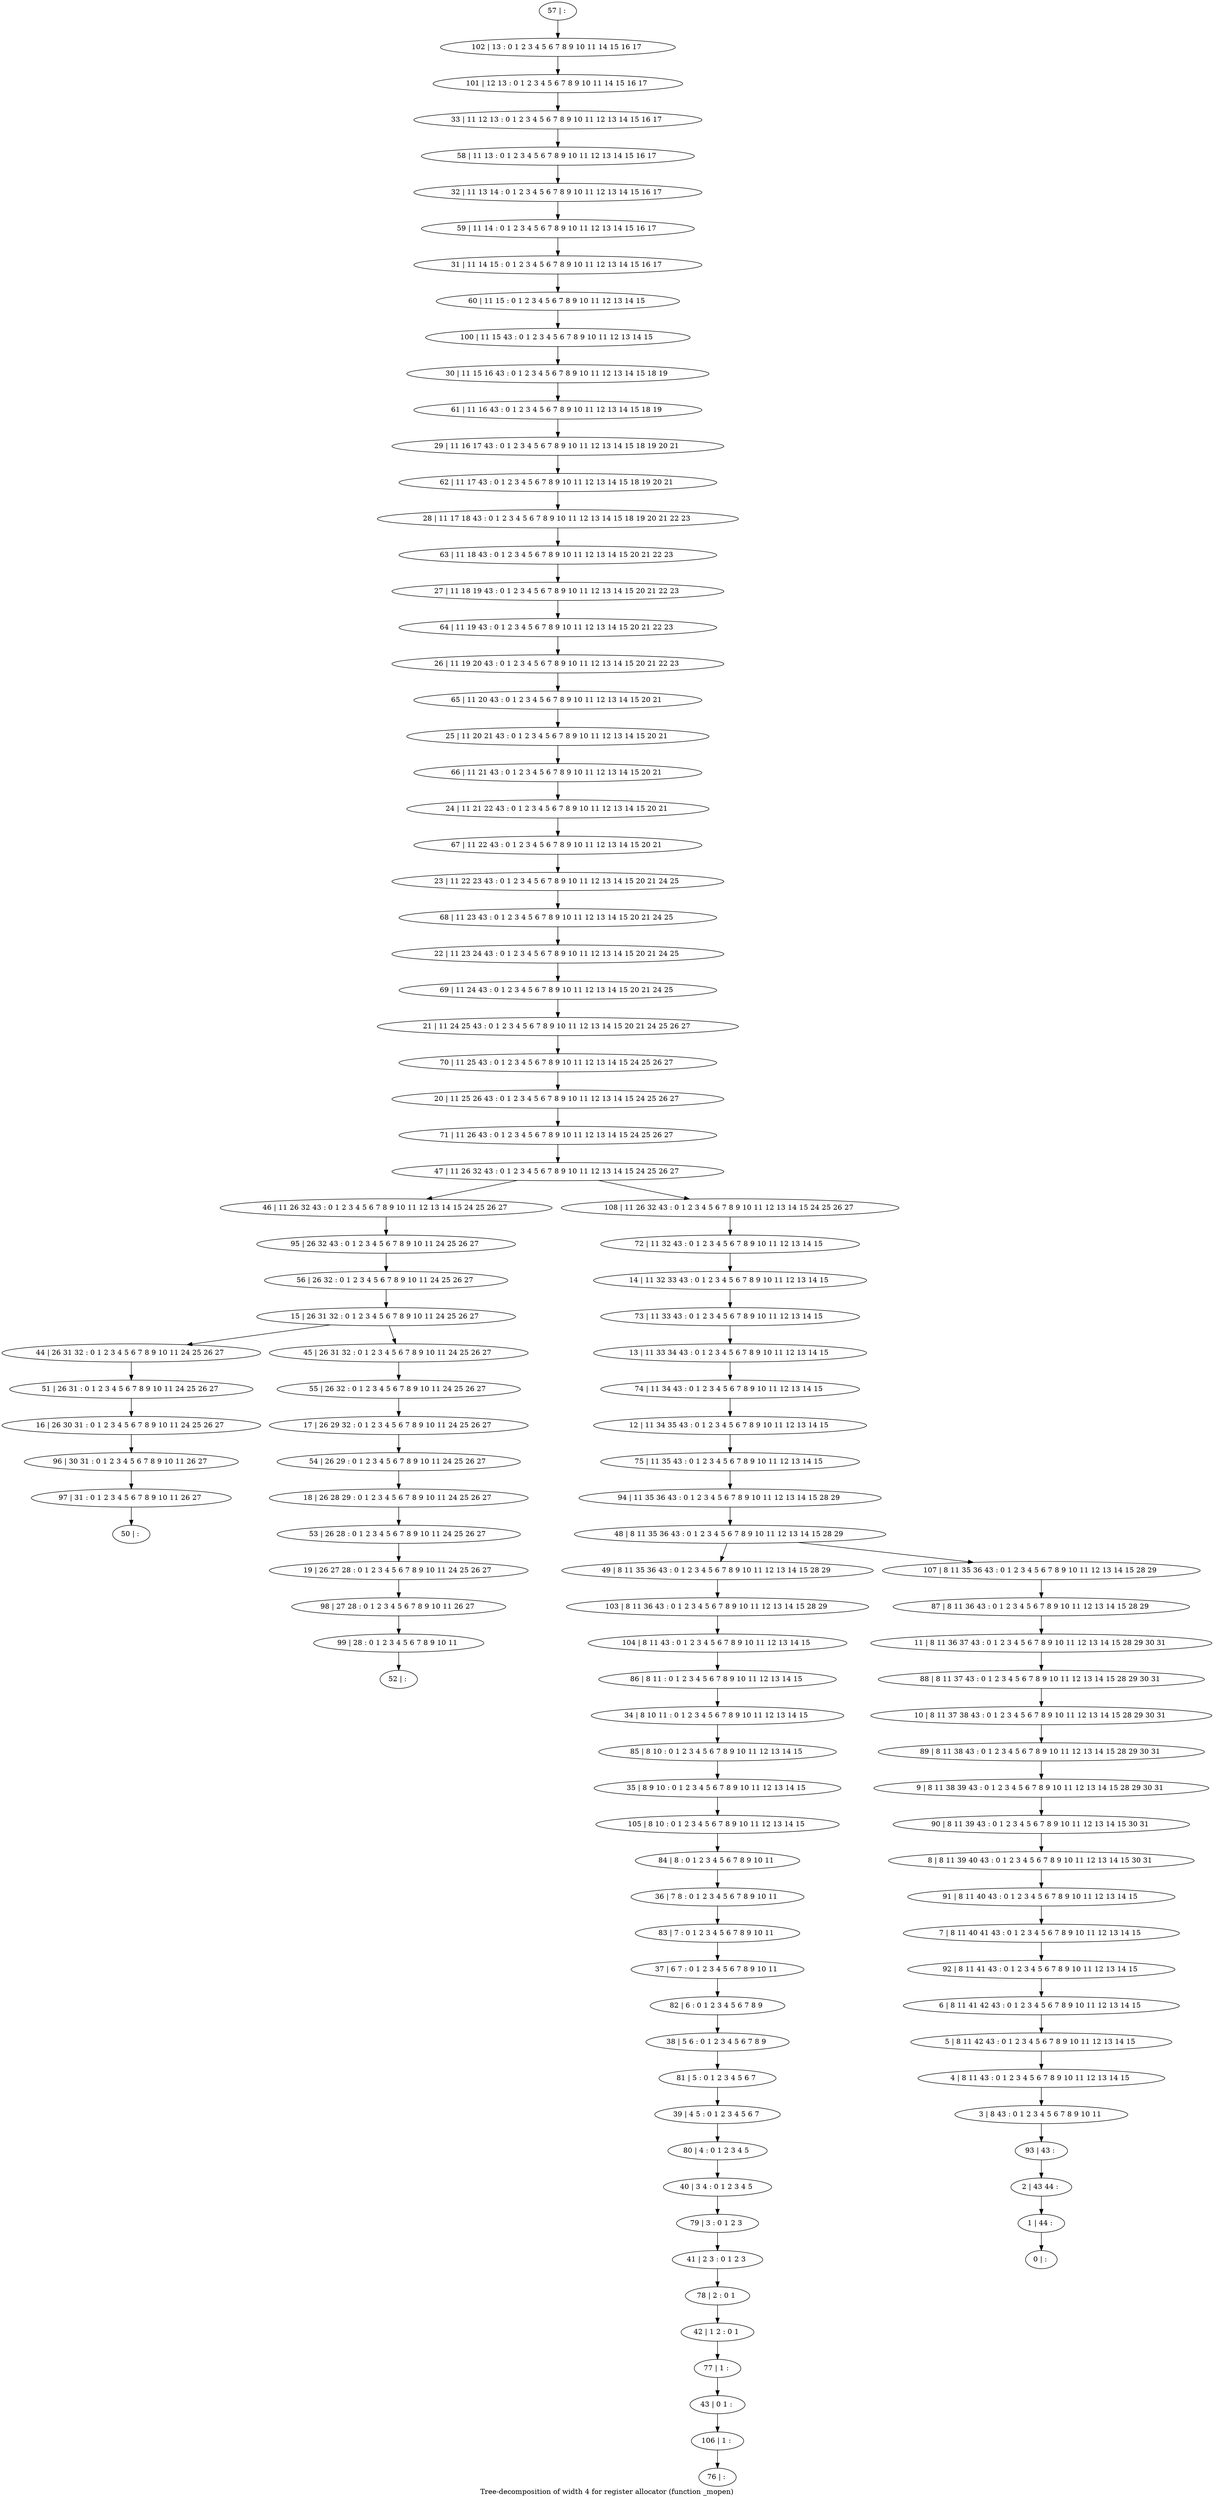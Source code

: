 digraph G {
graph [label="Tree-decomposition of width 4 for register allocator (function _mopen)"]
0[label="0 | : "];
1[label="1 | 44 : "];
2[label="2 | 43 44 : "];
3[label="3 | 8 43 : 0 1 2 3 4 5 6 7 8 9 10 11 "];
4[label="4 | 8 11 43 : 0 1 2 3 4 5 6 7 8 9 10 11 12 13 14 15 "];
5[label="5 | 8 11 42 43 : 0 1 2 3 4 5 6 7 8 9 10 11 12 13 14 15 "];
6[label="6 | 8 11 41 42 43 : 0 1 2 3 4 5 6 7 8 9 10 11 12 13 14 15 "];
7[label="7 | 8 11 40 41 43 : 0 1 2 3 4 5 6 7 8 9 10 11 12 13 14 15 "];
8[label="8 | 8 11 39 40 43 : 0 1 2 3 4 5 6 7 8 9 10 11 12 13 14 15 30 31 "];
9[label="9 | 8 11 38 39 43 : 0 1 2 3 4 5 6 7 8 9 10 11 12 13 14 15 28 29 30 31 "];
10[label="10 | 8 11 37 38 43 : 0 1 2 3 4 5 6 7 8 9 10 11 12 13 14 15 28 29 30 31 "];
11[label="11 | 8 11 36 37 43 : 0 1 2 3 4 5 6 7 8 9 10 11 12 13 14 15 28 29 30 31 "];
12[label="12 | 11 34 35 43 : 0 1 2 3 4 5 6 7 8 9 10 11 12 13 14 15 "];
13[label="13 | 11 33 34 43 : 0 1 2 3 4 5 6 7 8 9 10 11 12 13 14 15 "];
14[label="14 | 11 32 33 43 : 0 1 2 3 4 5 6 7 8 9 10 11 12 13 14 15 "];
15[label="15 | 26 31 32 : 0 1 2 3 4 5 6 7 8 9 10 11 24 25 26 27 "];
16[label="16 | 26 30 31 : 0 1 2 3 4 5 6 7 8 9 10 11 24 25 26 27 "];
17[label="17 | 26 29 32 : 0 1 2 3 4 5 6 7 8 9 10 11 24 25 26 27 "];
18[label="18 | 26 28 29 : 0 1 2 3 4 5 6 7 8 9 10 11 24 25 26 27 "];
19[label="19 | 26 27 28 : 0 1 2 3 4 5 6 7 8 9 10 11 24 25 26 27 "];
20[label="20 | 11 25 26 43 : 0 1 2 3 4 5 6 7 8 9 10 11 12 13 14 15 24 25 26 27 "];
21[label="21 | 11 24 25 43 : 0 1 2 3 4 5 6 7 8 9 10 11 12 13 14 15 20 21 24 25 26 27 "];
22[label="22 | 11 23 24 43 : 0 1 2 3 4 5 6 7 8 9 10 11 12 13 14 15 20 21 24 25 "];
23[label="23 | 11 22 23 43 : 0 1 2 3 4 5 6 7 8 9 10 11 12 13 14 15 20 21 24 25 "];
24[label="24 | 11 21 22 43 : 0 1 2 3 4 5 6 7 8 9 10 11 12 13 14 15 20 21 "];
25[label="25 | 11 20 21 43 : 0 1 2 3 4 5 6 7 8 9 10 11 12 13 14 15 20 21 "];
26[label="26 | 11 19 20 43 : 0 1 2 3 4 5 6 7 8 9 10 11 12 13 14 15 20 21 22 23 "];
27[label="27 | 11 18 19 43 : 0 1 2 3 4 5 6 7 8 9 10 11 12 13 14 15 20 21 22 23 "];
28[label="28 | 11 17 18 43 : 0 1 2 3 4 5 6 7 8 9 10 11 12 13 14 15 18 19 20 21 22 23 "];
29[label="29 | 11 16 17 43 : 0 1 2 3 4 5 6 7 8 9 10 11 12 13 14 15 18 19 20 21 "];
30[label="30 | 11 15 16 43 : 0 1 2 3 4 5 6 7 8 9 10 11 12 13 14 15 18 19 "];
31[label="31 | 11 14 15 : 0 1 2 3 4 5 6 7 8 9 10 11 12 13 14 15 16 17 "];
32[label="32 | 11 13 14 : 0 1 2 3 4 5 6 7 8 9 10 11 12 13 14 15 16 17 "];
33[label="33 | 11 12 13 : 0 1 2 3 4 5 6 7 8 9 10 11 12 13 14 15 16 17 "];
34[label="34 | 8 10 11 : 0 1 2 3 4 5 6 7 8 9 10 11 12 13 14 15 "];
35[label="35 | 8 9 10 : 0 1 2 3 4 5 6 7 8 9 10 11 12 13 14 15 "];
36[label="36 | 7 8 : 0 1 2 3 4 5 6 7 8 9 10 11 "];
37[label="37 | 6 7 : 0 1 2 3 4 5 6 7 8 9 10 11 "];
38[label="38 | 5 6 : 0 1 2 3 4 5 6 7 8 9 "];
39[label="39 | 4 5 : 0 1 2 3 4 5 6 7 "];
40[label="40 | 3 4 : 0 1 2 3 4 5 "];
41[label="41 | 2 3 : 0 1 2 3 "];
42[label="42 | 1 2 : 0 1 "];
43[label="43 | 0 1 : "];
44[label="44 | 26 31 32 : 0 1 2 3 4 5 6 7 8 9 10 11 24 25 26 27 "];
45[label="45 | 26 31 32 : 0 1 2 3 4 5 6 7 8 9 10 11 24 25 26 27 "];
46[label="46 | 11 26 32 43 : 0 1 2 3 4 5 6 7 8 9 10 11 12 13 14 15 24 25 26 27 "];
47[label="47 | 11 26 32 43 : 0 1 2 3 4 5 6 7 8 9 10 11 12 13 14 15 24 25 26 27 "];
48[label="48 | 8 11 35 36 43 : 0 1 2 3 4 5 6 7 8 9 10 11 12 13 14 15 28 29 "];
49[label="49 | 8 11 35 36 43 : 0 1 2 3 4 5 6 7 8 9 10 11 12 13 14 15 28 29 "];
50[label="50 | : "];
51[label="51 | 26 31 : 0 1 2 3 4 5 6 7 8 9 10 11 24 25 26 27 "];
52[label="52 | : "];
53[label="53 | 26 28 : 0 1 2 3 4 5 6 7 8 9 10 11 24 25 26 27 "];
54[label="54 | 26 29 : 0 1 2 3 4 5 6 7 8 9 10 11 24 25 26 27 "];
55[label="55 | 26 32 : 0 1 2 3 4 5 6 7 8 9 10 11 24 25 26 27 "];
56[label="56 | 26 32 : 0 1 2 3 4 5 6 7 8 9 10 11 24 25 26 27 "];
57[label="57 | : "];
58[label="58 | 11 13 : 0 1 2 3 4 5 6 7 8 9 10 11 12 13 14 15 16 17 "];
59[label="59 | 11 14 : 0 1 2 3 4 5 6 7 8 9 10 11 12 13 14 15 16 17 "];
60[label="60 | 11 15 : 0 1 2 3 4 5 6 7 8 9 10 11 12 13 14 15 "];
61[label="61 | 11 16 43 : 0 1 2 3 4 5 6 7 8 9 10 11 12 13 14 15 18 19 "];
62[label="62 | 11 17 43 : 0 1 2 3 4 5 6 7 8 9 10 11 12 13 14 15 18 19 20 21 "];
63[label="63 | 11 18 43 : 0 1 2 3 4 5 6 7 8 9 10 11 12 13 14 15 20 21 22 23 "];
64[label="64 | 11 19 43 : 0 1 2 3 4 5 6 7 8 9 10 11 12 13 14 15 20 21 22 23 "];
65[label="65 | 11 20 43 : 0 1 2 3 4 5 6 7 8 9 10 11 12 13 14 15 20 21 "];
66[label="66 | 11 21 43 : 0 1 2 3 4 5 6 7 8 9 10 11 12 13 14 15 20 21 "];
67[label="67 | 11 22 43 : 0 1 2 3 4 5 6 7 8 9 10 11 12 13 14 15 20 21 "];
68[label="68 | 11 23 43 : 0 1 2 3 4 5 6 7 8 9 10 11 12 13 14 15 20 21 24 25 "];
69[label="69 | 11 24 43 : 0 1 2 3 4 5 6 7 8 9 10 11 12 13 14 15 20 21 24 25 "];
70[label="70 | 11 25 43 : 0 1 2 3 4 5 6 7 8 9 10 11 12 13 14 15 24 25 26 27 "];
71[label="71 | 11 26 43 : 0 1 2 3 4 5 6 7 8 9 10 11 12 13 14 15 24 25 26 27 "];
72[label="72 | 11 32 43 : 0 1 2 3 4 5 6 7 8 9 10 11 12 13 14 15 "];
73[label="73 | 11 33 43 : 0 1 2 3 4 5 6 7 8 9 10 11 12 13 14 15 "];
74[label="74 | 11 34 43 : 0 1 2 3 4 5 6 7 8 9 10 11 12 13 14 15 "];
75[label="75 | 11 35 43 : 0 1 2 3 4 5 6 7 8 9 10 11 12 13 14 15 "];
76[label="76 | : "];
77[label="77 | 1 : "];
78[label="78 | 2 : 0 1 "];
79[label="79 | 3 : 0 1 2 3 "];
80[label="80 | 4 : 0 1 2 3 4 5 "];
81[label="81 | 5 : 0 1 2 3 4 5 6 7 "];
82[label="82 | 6 : 0 1 2 3 4 5 6 7 8 9 "];
83[label="83 | 7 : 0 1 2 3 4 5 6 7 8 9 10 11 "];
84[label="84 | 8 : 0 1 2 3 4 5 6 7 8 9 10 11 "];
85[label="85 | 8 10 : 0 1 2 3 4 5 6 7 8 9 10 11 12 13 14 15 "];
86[label="86 | 8 11 : 0 1 2 3 4 5 6 7 8 9 10 11 12 13 14 15 "];
87[label="87 | 8 11 36 43 : 0 1 2 3 4 5 6 7 8 9 10 11 12 13 14 15 28 29 "];
88[label="88 | 8 11 37 43 : 0 1 2 3 4 5 6 7 8 9 10 11 12 13 14 15 28 29 30 31 "];
89[label="89 | 8 11 38 43 : 0 1 2 3 4 5 6 7 8 9 10 11 12 13 14 15 28 29 30 31 "];
90[label="90 | 8 11 39 43 : 0 1 2 3 4 5 6 7 8 9 10 11 12 13 14 15 30 31 "];
91[label="91 | 8 11 40 43 : 0 1 2 3 4 5 6 7 8 9 10 11 12 13 14 15 "];
92[label="92 | 8 11 41 43 : 0 1 2 3 4 5 6 7 8 9 10 11 12 13 14 15 "];
93[label="93 | 43 : "];
94[label="94 | 11 35 36 43 : 0 1 2 3 4 5 6 7 8 9 10 11 12 13 14 15 28 29 "];
95[label="95 | 26 32 43 : 0 1 2 3 4 5 6 7 8 9 10 11 24 25 26 27 "];
96[label="96 | 30 31 : 0 1 2 3 4 5 6 7 8 9 10 11 26 27 "];
97[label="97 | 31 : 0 1 2 3 4 5 6 7 8 9 10 11 26 27 "];
98[label="98 | 27 28 : 0 1 2 3 4 5 6 7 8 9 10 11 26 27 "];
99[label="99 | 28 : 0 1 2 3 4 5 6 7 8 9 10 11 "];
100[label="100 | 11 15 43 : 0 1 2 3 4 5 6 7 8 9 10 11 12 13 14 15 "];
101[label="101 | 12 13 : 0 1 2 3 4 5 6 7 8 9 10 11 14 15 16 17 "];
102[label="102 | 13 : 0 1 2 3 4 5 6 7 8 9 10 11 14 15 16 17 "];
103[label="103 | 8 11 36 43 : 0 1 2 3 4 5 6 7 8 9 10 11 12 13 14 15 28 29 "];
104[label="104 | 8 11 43 : 0 1 2 3 4 5 6 7 8 9 10 11 12 13 14 15 "];
105[label="105 | 8 10 : 0 1 2 3 4 5 6 7 8 9 10 11 12 13 14 15 "];
106[label="106 | 1 : "];
107[label="107 | 8 11 35 36 43 : 0 1 2 3 4 5 6 7 8 9 10 11 12 13 14 15 28 29 "];
108[label="108 | 11 26 32 43 : 0 1 2 3 4 5 6 7 8 9 10 11 12 13 14 15 24 25 26 27 "];
15->44 ;
15->45 ;
51->16 ;
44->51 ;
53->19 ;
18->53 ;
54->18 ;
17->54 ;
55->17 ;
45->55 ;
56->15 ;
77->43 ;
42->77 ;
78->42 ;
41->78 ;
79->41 ;
40->79 ;
80->40 ;
39->80 ;
81->39 ;
38->81 ;
82->38 ;
37->82 ;
83->37 ;
36->83 ;
84->36 ;
85->35 ;
34->85 ;
86->34 ;
95->56 ;
46->95 ;
16->96 ;
97->50 ;
96->97 ;
19->98 ;
99->52 ;
98->99 ;
49->103 ;
104->86 ;
103->104 ;
105->84 ;
35->105 ;
106->76 ;
43->106 ;
57->102 ;
102->101 ;
101->33 ;
33->58 ;
58->32 ;
32->59 ;
59->31 ;
31->60 ;
60->100 ;
100->30 ;
30->61 ;
61->29 ;
29->62 ;
62->28 ;
28->63 ;
63->27 ;
27->64 ;
64->26 ;
26->65 ;
65->25 ;
25->66 ;
66->24 ;
24->67 ;
67->23 ;
23->68 ;
68->22 ;
22->69 ;
69->21 ;
21->70 ;
70->20 ;
20->71 ;
71->47 ;
72->14 ;
14->73 ;
73->13 ;
13->74 ;
74->12 ;
12->75 ;
75->94 ;
94->48 ;
87->11 ;
11->88 ;
88->10 ;
10->89 ;
89->9 ;
9->90 ;
90->8 ;
8->91 ;
91->7 ;
7->92 ;
92->6 ;
6->5 ;
5->4 ;
4->3 ;
3->93 ;
93->2 ;
2->1 ;
1->0 ;
107->87 ;
108->72 ;
48->49 ;
48->107 ;
47->46 ;
47->108 ;
}
